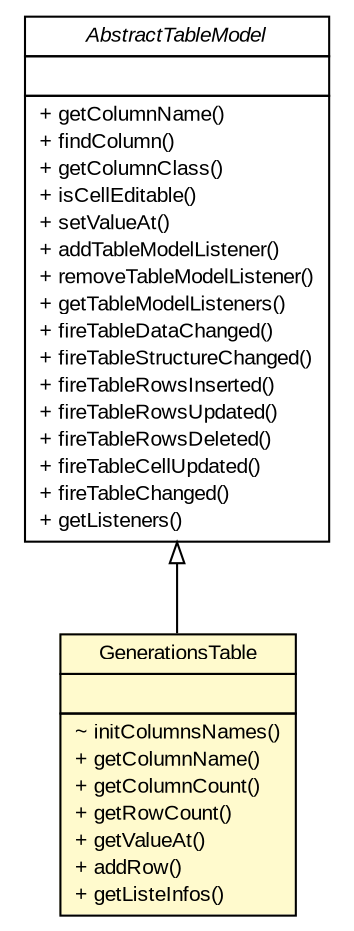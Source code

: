 #!/usr/local/bin/dot
#
# Class diagram 
# Generated by UMLGraph version 5.4 (http://www.umlgraph.org/)
#

digraph G {
	edge [fontname="arial",fontsize=10,labelfontname="arial",labelfontsize=10];
	node [fontname="arial",fontsize=10,shape=plaintext];
	nodesep=0.25;
	ranksep=0.5;
	// Modeles.GenerationsTable
	c117 [label=<<table title="Modeles.GenerationsTable" border="0" cellborder="1" cellspacing="0" cellpadding="2" port="p" bgcolor="lemonChiffon" href="./GenerationsTable.html">
		<tr><td><table border="0" cellspacing="0" cellpadding="1">
<tr><td align="center" balign="center"> GenerationsTable </td></tr>
		</table></td></tr>
		<tr><td><table border="0" cellspacing="0" cellpadding="1">
<tr><td align="left" balign="left">  </td></tr>
		</table></td></tr>
		<tr><td><table border="0" cellspacing="0" cellpadding="1">
<tr><td align="left" balign="left"> ~ initColumnsNames() </td></tr>
<tr><td align="left" balign="left"> + getColumnName() </td></tr>
<tr><td align="left" balign="left"> + getColumnCount() </td></tr>
<tr><td align="left" balign="left"> + getRowCount() </td></tr>
<tr><td align="left" balign="left"> + getValueAt() </td></tr>
<tr><td align="left" balign="left"> + addRow() </td></tr>
<tr><td align="left" balign="left"> + getListeInfos() </td></tr>
		</table></td></tr>
		</table>>, URL="./GenerationsTable.html", fontname="arial", fontcolor="black", fontsize=10.0];
	//Modeles.GenerationsTable extends javax.swing.table.AbstractTableModel
	c122:p -> c117:p [dir=back,arrowtail=empty];
	// javax.swing.table.AbstractTableModel
	c122 [label=<<table title="javax.swing.table.AbstractTableModel" border="0" cellborder="1" cellspacing="0" cellpadding="2" port="p" href="http://java.sun.com/j2se/1.4.2/docs/api/javax/swing/table/AbstractTableModel.html">
		<tr><td><table border="0" cellspacing="0" cellpadding="1">
<tr><td align="center" balign="center"><font face="arial italic"> AbstractTableModel </font></td></tr>
		</table></td></tr>
		<tr><td><table border="0" cellspacing="0" cellpadding="1">
<tr><td align="left" balign="left">  </td></tr>
		</table></td></tr>
		<tr><td><table border="0" cellspacing="0" cellpadding="1">
<tr><td align="left" balign="left"> + getColumnName() </td></tr>
<tr><td align="left" balign="left"> + findColumn() </td></tr>
<tr><td align="left" balign="left"> + getColumnClass() </td></tr>
<tr><td align="left" balign="left"> + isCellEditable() </td></tr>
<tr><td align="left" balign="left"> + setValueAt() </td></tr>
<tr><td align="left" balign="left"> + addTableModelListener() </td></tr>
<tr><td align="left" balign="left"> + removeTableModelListener() </td></tr>
<tr><td align="left" balign="left"> + getTableModelListeners() </td></tr>
<tr><td align="left" balign="left"> + fireTableDataChanged() </td></tr>
<tr><td align="left" balign="left"> + fireTableStructureChanged() </td></tr>
<tr><td align="left" balign="left"> + fireTableRowsInserted() </td></tr>
<tr><td align="left" balign="left"> + fireTableRowsUpdated() </td></tr>
<tr><td align="left" balign="left"> + fireTableRowsDeleted() </td></tr>
<tr><td align="left" balign="left"> + fireTableCellUpdated() </td></tr>
<tr><td align="left" balign="left"> + fireTableChanged() </td></tr>
<tr><td align="left" balign="left"> + getListeners() </td></tr>
		</table></td></tr>
		</table>>, URL="http://java.sun.com/j2se/1.4.2/docs/api/javax/swing/table/AbstractTableModel.html", fontname="arial", fontcolor="black", fontsize=10.0];
}

